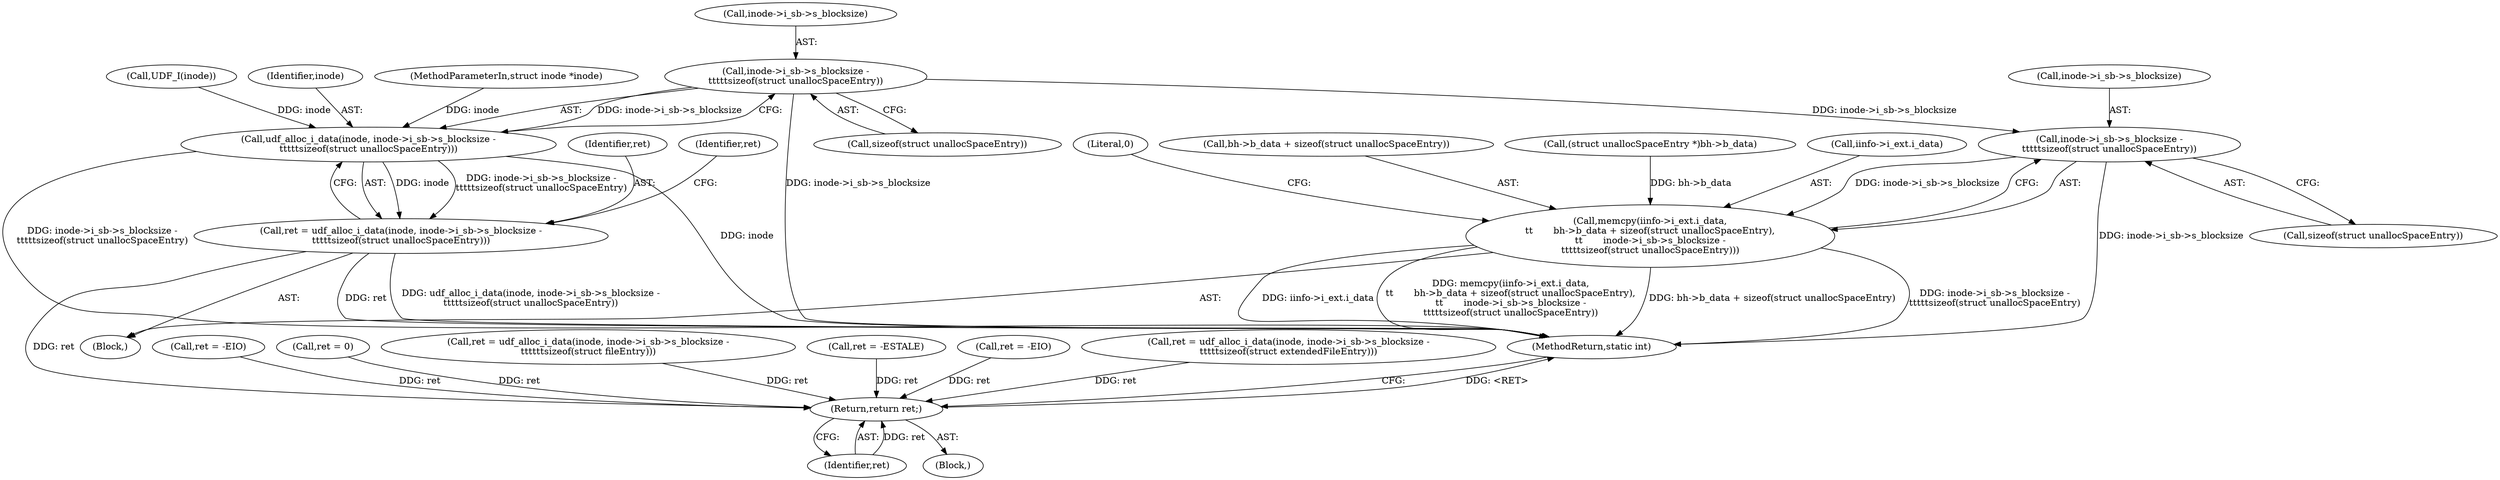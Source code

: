 digraph "0_linux_e159332b9af4b04d882dbcfe1bb0117f0a6d4b58@API" {
"1000549" [label="(Call,inode->i_sb->s_blocksize -\n\t\t\t\t\tsizeof(struct unallocSpaceEntry))"];
"1000547" [label="(Call,udf_alloc_i_data(inode, inode->i_sb->s_blocksize -\n\t\t\t\t\tsizeof(struct unallocSpaceEntry)))"];
"1000545" [label="(Call,ret = udf_alloc_i_data(inode, inode->i_sb->s_blocksize -\n\t\t\t\t\tsizeof(struct unallocSpaceEntry)))"];
"1001224" [label="(Return,return ret;)"];
"1000572" [label="(Call,inode->i_sb->s_blocksize -\n\t\t\t\t\tsizeof(struct unallocSpaceEntry))"];
"1000560" [label="(Call,memcpy(iinfo->i_ext.i_data,\n\t\t       bh->b_data + sizeof(struct unallocSpaceEntry),\n\t\t       inode->i_sb->s_blocksize -\n\t\t\t\t\tsizeof(struct unallocSpaceEntry)))"];
"1000573" [label="(Call,inode->i_sb->s_blocksize)"];
"1000572" [label="(Call,inode->i_sb->s_blocksize -\n\t\t\t\t\tsizeof(struct unallocSpaceEntry))"];
"1000142" [label="(Call,ret = -EIO)"];
"1001218" [label="(Call,ret = 0)"];
"1001224" [label="(Return,return ret;)"];
"1000581" [label="(Literal,0)"];
"1000545" [label="(Call,ret = udf_alloc_i_data(inode, inode->i_sb->s_blocksize -\n\t\t\t\t\tsizeof(struct unallocSpaceEntry)))"];
"1000477" [label="(Call,ret = udf_alloc_i_data(inode, inode->i_sb->s_blocksize -\n\t\t\t\t\t\tsizeof(struct fileEntry)))"];
"1000546" [label="(Identifier,ret)"];
"1001225" [label="(Identifier,ret)"];
"1000558" [label="(Identifier,ret)"];
"1000120" [label="(Call,UDF_I(inode))"];
"1000550" [label="(Call,inode->i_sb->s_blocksize)"];
"1000578" [label="(Call,sizeof(struct unallocSpaceEntry))"];
"1001226" [label="(MethodReturn,static int)"];
"1000566" [label="(Call,bh->b_data + sizeof(struct unallocSpaceEntry))"];
"1000548" [label="(Identifier,inode)"];
"1000522" [label="(Block,)"];
"1000735" [label="(Call,ret = -ESTALE)"];
"1000539" [label="(Call,(struct unallocSpaceEntry *)bh->b_data)"];
"1000582" [label="(Call,ret = -EIO)"];
"1000555" [label="(Call,sizeof(struct unallocSpaceEntry))"];
"1000560" [label="(Call,memcpy(iinfo->i_ext.i_data,\n\t\t       bh->b_data + sizeof(struct unallocSpaceEntry),\n\t\t       inode->i_sb->s_blocksize -\n\t\t\t\t\tsizeof(struct unallocSpaceEntry)))"];
"1000549" [label="(Call,inode->i_sb->s_blocksize -\n\t\t\t\t\tsizeof(struct unallocSpaceEntry))"];
"1000107" [label="(MethodParameterIn,struct inode *inode)"];
"1000421" [label="(Call,ret = udf_alloc_i_data(inode, inode->i_sb->s_blocksize -\n\t\t\t\t\tsizeof(struct extendedFileEntry)))"];
"1000547" [label="(Call,udf_alloc_i_data(inode, inode->i_sb->s_blocksize -\n\t\t\t\t\tsizeof(struct unallocSpaceEntry)))"];
"1000109" [label="(Block,)"];
"1000561" [label="(Call,iinfo->i_ext.i_data)"];
"1000549" -> "1000547"  [label="AST: "];
"1000549" -> "1000555"  [label="CFG: "];
"1000550" -> "1000549"  [label="AST: "];
"1000555" -> "1000549"  [label="AST: "];
"1000547" -> "1000549"  [label="CFG: "];
"1000549" -> "1001226"  [label="DDG: inode->i_sb->s_blocksize"];
"1000549" -> "1000547"  [label="DDG: inode->i_sb->s_blocksize"];
"1000549" -> "1000572"  [label="DDG: inode->i_sb->s_blocksize"];
"1000547" -> "1000545"  [label="AST: "];
"1000548" -> "1000547"  [label="AST: "];
"1000545" -> "1000547"  [label="CFG: "];
"1000547" -> "1001226"  [label="DDG: inode"];
"1000547" -> "1001226"  [label="DDG: inode->i_sb->s_blocksize -\n\t\t\t\t\tsizeof(struct unallocSpaceEntry)"];
"1000547" -> "1000545"  [label="DDG: inode"];
"1000547" -> "1000545"  [label="DDG: inode->i_sb->s_blocksize -\n\t\t\t\t\tsizeof(struct unallocSpaceEntry)"];
"1000120" -> "1000547"  [label="DDG: inode"];
"1000107" -> "1000547"  [label="DDG: inode"];
"1000545" -> "1000522"  [label="AST: "];
"1000546" -> "1000545"  [label="AST: "];
"1000558" -> "1000545"  [label="CFG: "];
"1000545" -> "1001226"  [label="DDG: ret"];
"1000545" -> "1001226"  [label="DDG: udf_alloc_i_data(inode, inode->i_sb->s_blocksize -\n\t\t\t\t\tsizeof(struct unallocSpaceEntry))"];
"1000545" -> "1001224"  [label="DDG: ret"];
"1001224" -> "1000109"  [label="AST: "];
"1001224" -> "1001225"  [label="CFG: "];
"1001225" -> "1001224"  [label="AST: "];
"1001226" -> "1001224"  [label="CFG: "];
"1001224" -> "1001226"  [label="DDG: <RET>"];
"1001225" -> "1001224"  [label="DDG: ret"];
"1000582" -> "1001224"  [label="DDG: ret"];
"1000421" -> "1001224"  [label="DDG: ret"];
"1001218" -> "1001224"  [label="DDG: ret"];
"1000142" -> "1001224"  [label="DDG: ret"];
"1000735" -> "1001224"  [label="DDG: ret"];
"1000477" -> "1001224"  [label="DDG: ret"];
"1000572" -> "1000560"  [label="AST: "];
"1000572" -> "1000578"  [label="CFG: "];
"1000573" -> "1000572"  [label="AST: "];
"1000578" -> "1000572"  [label="AST: "];
"1000560" -> "1000572"  [label="CFG: "];
"1000572" -> "1001226"  [label="DDG: inode->i_sb->s_blocksize"];
"1000572" -> "1000560"  [label="DDG: inode->i_sb->s_blocksize"];
"1000560" -> "1000522"  [label="AST: "];
"1000561" -> "1000560"  [label="AST: "];
"1000566" -> "1000560"  [label="AST: "];
"1000581" -> "1000560"  [label="CFG: "];
"1000560" -> "1001226"  [label="DDG: memcpy(iinfo->i_ext.i_data,\n\t\t       bh->b_data + sizeof(struct unallocSpaceEntry),\n\t\t       inode->i_sb->s_blocksize -\n\t\t\t\t\tsizeof(struct unallocSpaceEntry))"];
"1000560" -> "1001226"  [label="DDG: bh->b_data + sizeof(struct unallocSpaceEntry)"];
"1000560" -> "1001226"  [label="DDG: inode->i_sb->s_blocksize -\n\t\t\t\t\tsizeof(struct unallocSpaceEntry)"];
"1000560" -> "1001226"  [label="DDG: iinfo->i_ext.i_data"];
"1000539" -> "1000560"  [label="DDG: bh->b_data"];
}
